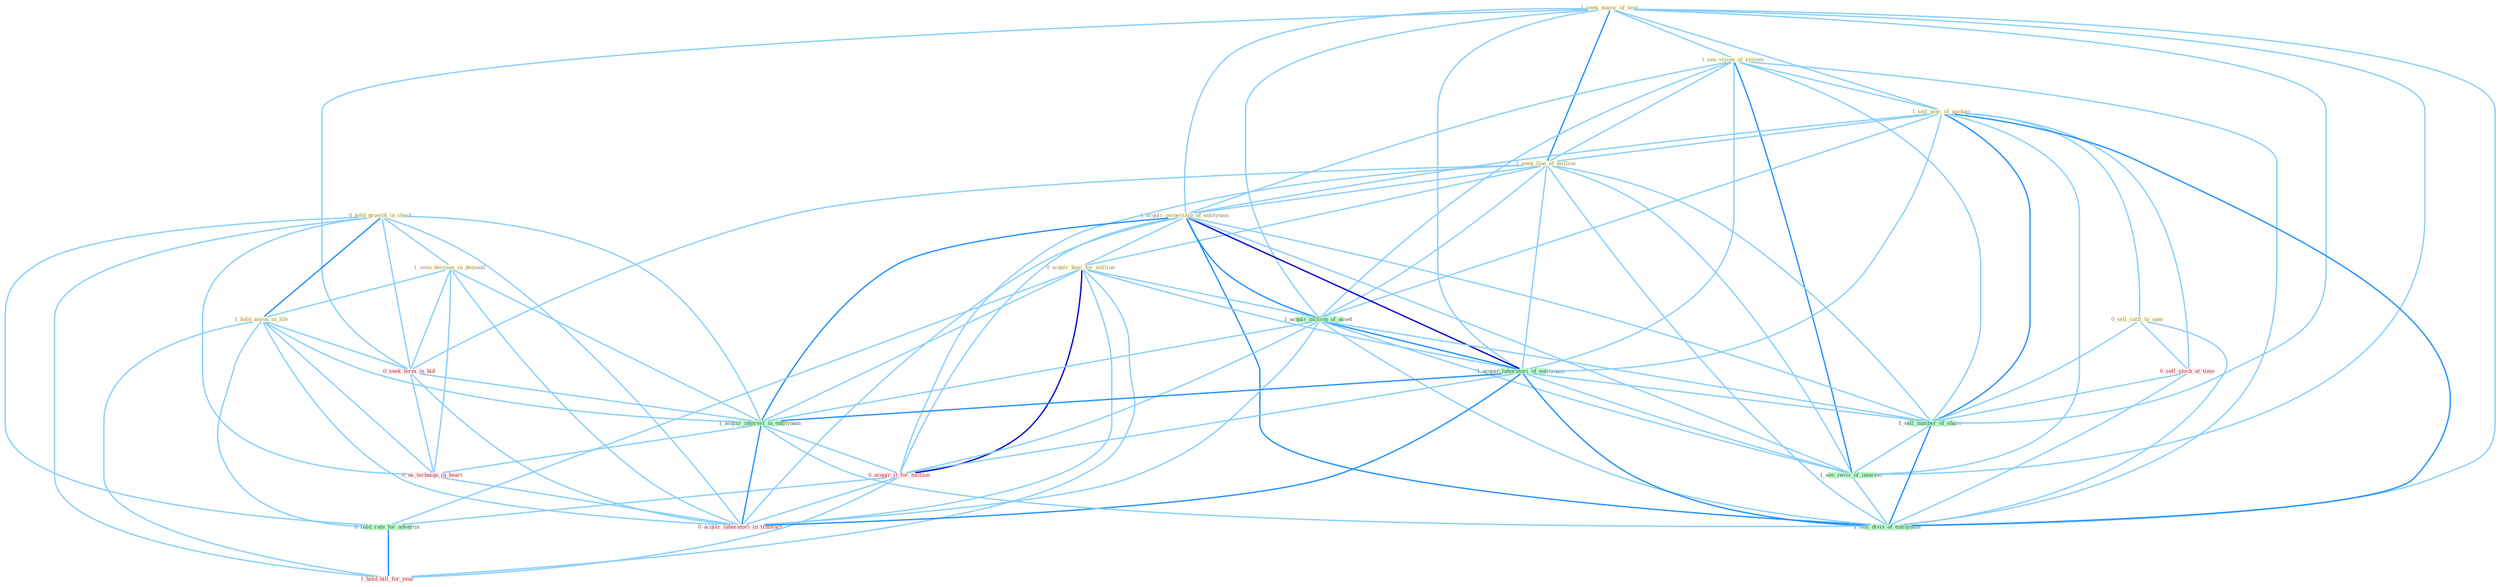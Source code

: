 Graph G{ 
    node
    [shape=polygon,style=filled,width=.5,height=.06,color="#BDFCC9",fixedsize=true,fontsize=4,
    fontcolor="#2f4f4f"];
    {node
    [color="#ffffe0", fontcolor="#8b7d6b"] "1_seek_major_of_seat " "1_see_vision_of_system " "0_hold_growth_in_check " "1_sell_piec_of_packag " "1_seen_decreas_in_demand " "1_seek_line_of_million " "1_hold_anyon_in_life " "1_acquir_ownership_of_entitynam " "0_acquir_busi_for_million " "0_sell_cattl_to_oper "}
{node [color="#fff0f5", fontcolor="#b22222"] "0_seek_term_in_bid " "0_us_techniqu_in_heart " "0_acquir_it_for_million " "0_acquir_laboratori_in_transact " "0_sell_stock_at_time " "1_hold_bill_for_year "}
edge [color="#B0E2FF"];

	"1_seek_major_of_seat " -- "1_see_vision_of_system " [w="1", color="#87cefa" ];
	"1_seek_major_of_seat " -- "1_sell_piec_of_packag " [w="1", color="#87cefa" ];
	"1_seek_major_of_seat " -- "1_seek_line_of_million " [w="2", color="#1e90ff" , len=0.8];
	"1_seek_major_of_seat " -- "1_acquir_ownership_of_entitynam " [w="1", color="#87cefa" ];
	"1_seek_major_of_seat " -- "1_acquir_million_of_asset " [w="1", color="#87cefa" ];
	"1_seek_major_of_seat " -- "1_acquir_laboratori_of_entitynam " [w="1", color="#87cefa" ];
	"1_seek_major_of_seat " -- "0_seek_term_in_bid " [w="1", color="#87cefa" ];
	"1_seek_major_of_seat " -- "1_sell_number_of_share " [w="1", color="#87cefa" ];
	"1_seek_major_of_seat " -- "1_see_reviv_of_interest " [w="1", color="#87cefa" ];
	"1_seek_major_of_seat " -- "1_sell_divis_of_entitynam " [w="1", color="#87cefa" ];
	"1_see_vision_of_system " -- "1_sell_piec_of_packag " [w="1", color="#87cefa" ];
	"1_see_vision_of_system " -- "1_seek_line_of_million " [w="1", color="#87cefa" ];
	"1_see_vision_of_system " -- "1_acquir_ownership_of_entitynam " [w="1", color="#87cefa" ];
	"1_see_vision_of_system " -- "1_acquir_million_of_asset " [w="1", color="#87cefa" ];
	"1_see_vision_of_system " -- "1_acquir_laboratori_of_entitynam " [w="1", color="#87cefa" ];
	"1_see_vision_of_system " -- "1_sell_number_of_share " [w="1", color="#87cefa" ];
	"1_see_vision_of_system " -- "1_see_reviv_of_interest " [w="2", color="#1e90ff" , len=0.8];
	"1_see_vision_of_system " -- "1_sell_divis_of_entitynam " [w="1", color="#87cefa" ];
	"0_hold_growth_in_check " -- "1_seen_decreas_in_demand " [w="1", color="#87cefa" ];
	"0_hold_growth_in_check " -- "1_hold_anyon_in_life " [w="2", color="#1e90ff" , len=0.8];
	"0_hold_growth_in_check " -- "0_seek_term_in_bid " [w="1", color="#87cefa" ];
	"0_hold_growth_in_check " -- "1_acquir_interest_in_entitynam " [w="1", color="#87cefa" ];
	"0_hold_growth_in_check " -- "0_us_techniqu_in_heart " [w="1", color="#87cefa" ];
	"0_hold_growth_in_check " -- "0_hold_rate_for_advertis " [w="1", color="#87cefa" ];
	"0_hold_growth_in_check " -- "0_acquir_laboratori_in_transact " [w="1", color="#87cefa" ];
	"0_hold_growth_in_check " -- "1_hold_bill_for_year " [w="1", color="#87cefa" ];
	"1_sell_piec_of_packag " -- "1_seek_line_of_million " [w="1", color="#87cefa" ];
	"1_sell_piec_of_packag " -- "1_acquir_ownership_of_entitynam " [w="1", color="#87cefa" ];
	"1_sell_piec_of_packag " -- "0_sell_cattl_to_oper " [w="1", color="#87cefa" ];
	"1_sell_piec_of_packag " -- "1_acquir_million_of_asset " [w="1", color="#87cefa" ];
	"1_sell_piec_of_packag " -- "1_acquir_laboratori_of_entitynam " [w="1", color="#87cefa" ];
	"1_sell_piec_of_packag " -- "0_sell_stock_at_time " [w="1", color="#87cefa" ];
	"1_sell_piec_of_packag " -- "1_sell_number_of_share " [w="2", color="#1e90ff" , len=0.8];
	"1_sell_piec_of_packag " -- "1_see_reviv_of_interest " [w="1", color="#87cefa" ];
	"1_sell_piec_of_packag " -- "1_sell_divis_of_entitynam " [w="2", color="#1e90ff" , len=0.8];
	"1_seen_decreas_in_demand " -- "1_hold_anyon_in_life " [w="1", color="#87cefa" ];
	"1_seen_decreas_in_demand " -- "0_seek_term_in_bid " [w="1", color="#87cefa" ];
	"1_seen_decreas_in_demand " -- "1_acquir_interest_in_entitynam " [w="1", color="#87cefa" ];
	"1_seen_decreas_in_demand " -- "0_us_techniqu_in_heart " [w="1", color="#87cefa" ];
	"1_seen_decreas_in_demand " -- "0_acquir_laboratori_in_transact " [w="1", color="#87cefa" ];
	"1_seek_line_of_million " -- "1_acquir_ownership_of_entitynam " [w="1", color="#87cefa" ];
	"1_seek_line_of_million " -- "0_acquir_busi_for_million " [w="1", color="#87cefa" ];
	"1_seek_line_of_million " -- "1_acquir_million_of_asset " [w="1", color="#87cefa" ];
	"1_seek_line_of_million " -- "1_acquir_laboratori_of_entitynam " [w="1", color="#87cefa" ];
	"1_seek_line_of_million " -- "0_seek_term_in_bid " [w="1", color="#87cefa" ];
	"1_seek_line_of_million " -- "0_acquir_it_for_million " [w="1", color="#87cefa" ];
	"1_seek_line_of_million " -- "1_sell_number_of_share " [w="1", color="#87cefa" ];
	"1_seek_line_of_million " -- "1_see_reviv_of_interest " [w="1", color="#87cefa" ];
	"1_seek_line_of_million " -- "1_sell_divis_of_entitynam " [w="1", color="#87cefa" ];
	"1_hold_anyon_in_life " -- "0_seek_term_in_bid " [w="1", color="#87cefa" ];
	"1_hold_anyon_in_life " -- "1_acquir_interest_in_entitynam " [w="1", color="#87cefa" ];
	"1_hold_anyon_in_life " -- "0_us_techniqu_in_heart " [w="1", color="#87cefa" ];
	"1_hold_anyon_in_life " -- "0_hold_rate_for_advertis " [w="1", color="#87cefa" ];
	"1_hold_anyon_in_life " -- "0_acquir_laboratori_in_transact " [w="1", color="#87cefa" ];
	"1_hold_anyon_in_life " -- "1_hold_bill_for_year " [w="1", color="#87cefa" ];
	"1_acquir_ownership_of_entitynam " -- "0_acquir_busi_for_million " [w="1", color="#87cefa" ];
	"1_acquir_ownership_of_entitynam " -- "1_acquir_million_of_asset " [w="2", color="#1e90ff" , len=0.8];
	"1_acquir_ownership_of_entitynam " -- "1_acquir_laboratori_of_entitynam " [w="3", color="#0000cd" , len=0.6];
	"1_acquir_ownership_of_entitynam " -- "1_acquir_interest_in_entitynam " [w="2", color="#1e90ff" , len=0.8];
	"1_acquir_ownership_of_entitynam " -- "0_acquir_it_for_million " [w="1", color="#87cefa" ];
	"1_acquir_ownership_of_entitynam " -- "0_acquir_laboratori_in_transact " [w="1", color="#87cefa" ];
	"1_acquir_ownership_of_entitynam " -- "1_sell_number_of_share " [w="1", color="#87cefa" ];
	"1_acquir_ownership_of_entitynam " -- "1_see_reviv_of_interest " [w="1", color="#87cefa" ];
	"1_acquir_ownership_of_entitynam " -- "1_sell_divis_of_entitynam " [w="2", color="#1e90ff" , len=0.8];
	"0_acquir_busi_for_million " -- "1_acquir_million_of_asset " [w="1", color="#87cefa" ];
	"0_acquir_busi_for_million " -- "1_acquir_laboratori_of_entitynam " [w="1", color="#87cefa" ];
	"0_acquir_busi_for_million " -- "1_acquir_interest_in_entitynam " [w="1", color="#87cefa" ];
	"0_acquir_busi_for_million " -- "0_acquir_it_for_million " [w="3", color="#0000cd" , len=0.6];
	"0_acquir_busi_for_million " -- "0_hold_rate_for_advertis " [w="1", color="#87cefa" ];
	"0_acquir_busi_for_million " -- "0_acquir_laboratori_in_transact " [w="1", color="#87cefa" ];
	"0_acquir_busi_for_million " -- "1_hold_bill_for_year " [w="1", color="#87cefa" ];
	"0_sell_cattl_to_oper " -- "0_sell_stock_at_time " [w="1", color="#87cefa" ];
	"0_sell_cattl_to_oper " -- "1_sell_number_of_share " [w="1", color="#87cefa" ];
	"0_sell_cattl_to_oper " -- "1_sell_divis_of_entitynam " [w="1", color="#87cefa" ];
	"1_acquir_million_of_asset " -- "1_acquir_laboratori_of_entitynam " [w="2", color="#1e90ff" , len=0.8];
	"1_acquir_million_of_asset " -- "1_acquir_interest_in_entitynam " [w="1", color="#87cefa" ];
	"1_acquir_million_of_asset " -- "0_acquir_it_for_million " [w="1", color="#87cefa" ];
	"1_acquir_million_of_asset " -- "0_acquir_laboratori_in_transact " [w="1", color="#87cefa" ];
	"1_acquir_million_of_asset " -- "1_sell_number_of_share " [w="1", color="#87cefa" ];
	"1_acquir_million_of_asset " -- "1_see_reviv_of_interest " [w="1", color="#87cefa" ];
	"1_acquir_million_of_asset " -- "1_sell_divis_of_entitynam " [w="1", color="#87cefa" ];
	"1_acquir_laboratori_of_entitynam " -- "1_acquir_interest_in_entitynam " [w="2", color="#1e90ff" , len=0.8];
	"1_acquir_laboratori_of_entitynam " -- "0_acquir_it_for_million " [w="1", color="#87cefa" ];
	"1_acquir_laboratori_of_entitynam " -- "0_acquir_laboratori_in_transact " [w="2", color="#1e90ff" , len=0.8];
	"1_acquir_laboratori_of_entitynam " -- "1_sell_number_of_share " [w="1", color="#87cefa" ];
	"1_acquir_laboratori_of_entitynam " -- "1_see_reviv_of_interest " [w="1", color="#87cefa" ];
	"1_acquir_laboratori_of_entitynam " -- "1_sell_divis_of_entitynam " [w="2", color="#1e90ff" , len=0.8];
	"0_seek_term_in_bid " -- "1_acquir_interest_in_entitynam " [w="1", color="#87cefa" ];
	"0_seek_term_in_bid " -- "0_us_techniqu_in_heart " [w="1", color="#87cefa" ];
	"0_seek_term_in_bid " -- "0_acquir_laboratori_in_transact " [w="1", color="#87cefa" ];
	"1_acquir_interest_in_entitynam " -- "0_us_techniqu_in_heart " [w="1", color="#87cefa" ];
	"1_acquir_interest_in_entitynam " -- "0_acquir_it_for_million " [w="1", color="#87cefa" ];
	"1_acquir_interest_in_entitynam " -- "0_acquir_laboratori_in_transact " [w="2", color="#1e90ff" , len=0.8];
	"1_acquir_interest_in_entitynam " -- "1_sell_divis_of_entitynam " [w="1", color="#87cefa" ];
	"0_us_techniqu_in_heart " -- "0_acquir_laboratori_in_transact " [w="1", color="#87cefa" ];
	"0_acquir_it_for_million " -- "0_hold_rate_for_advertis " [w="1", color="#87cefa" ];
	"0_acquir_it_for_million " -- "0_acquir_laboratori_in_transact " [w="1", color="#87cefa" ];
	"0_acquir_it_for_million " -- "1_hold_bill_for_year " [w="1", color="#87cefa" ];
	"0_hold_rate_for_advertis " -- "1_hold_bill_for_year " [w="2", color="#1e90ff" , len=0.8];
	"0_sell_stock_at_time " -- "1_sell_number_of_share " [w="1", color="#87cefa" ];
	"0_sell_stock_at_time " -- "1_sell_divis_of_entitynam " [w="1", color="#87cefa" ];
	"1_sell_number_of_share " -- "1_see_reviv_of_interest " [w="1", color="#87cefa" ];
	"1_sell_number_of_share " -- "1_sell_divis_of_entitynam " [w="2", color="#1e90ff" , len=0.8];
	"1_see_reviv_of_interest " -- "1_sell_divis_of_entitynam " [w="1", color="#87cefa" ];
}